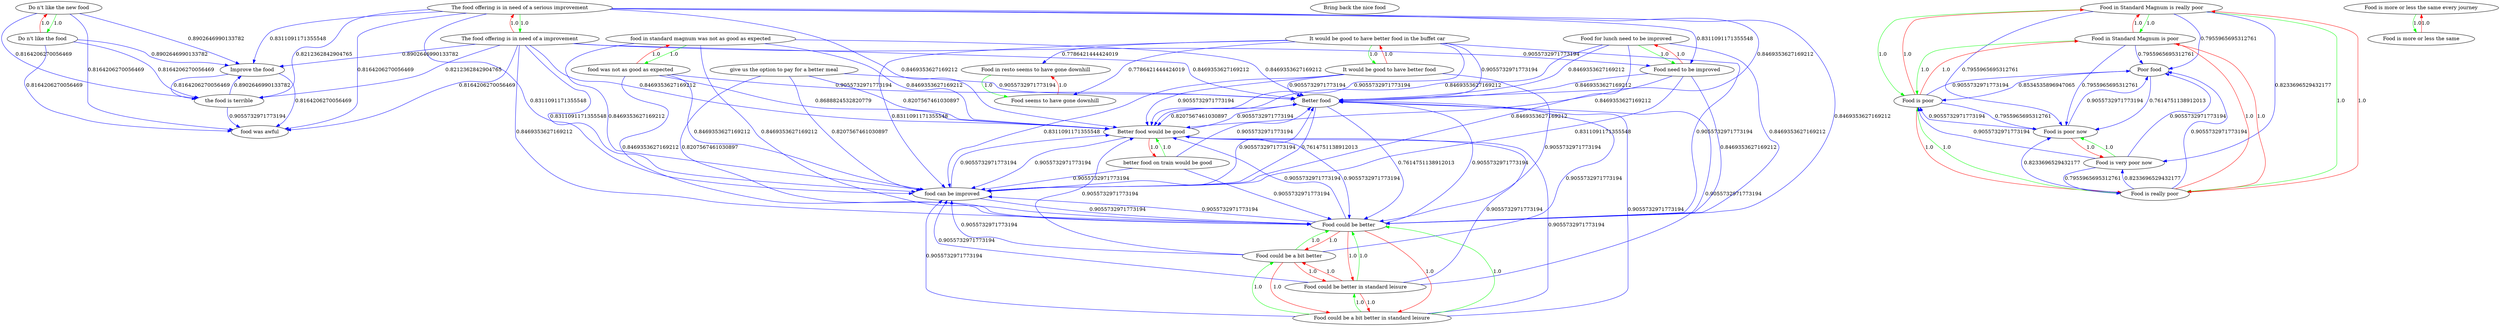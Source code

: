 digraph rawGraph {
"Better food";"Better food would be good";"Bring back the nice food";"Do n't like the new food";"Do n't like the food";"Food could be a bit better in standard leisure";"Food could be better in standard leisure";"Food could be better";"Food could be a bit better";"Food for lunch need to be improved";"Food need to be improved";"Food in Standard Magnum is really poor";"Food in Standard Magnum is poor";"Food is poor";"Food is really poor";"Food in resto seems to have gone downhill";"Food seems to have gone downhill";"Food is more or less the same every journey";"Food is more or less the same";"Food is very poor now";"Food is poor now";"Improve the food";"It would be good to have better food in the buffet car";"It would be good to have better food";"Poor food";"The food offering is in need of a serious improvement";"The food offering is in need of a improvement";"better food on train would be good";"food can be improved";"food in standard magnum was not as good as expected";"food was not as good as expected";"food was awful";"give us the option to pay for a better meal";"the food is terrible";"Better food would be good" -> "Better food" [label=0.9055732971773194] [color=blue]
"Better food" -> "Better food would be good" [label=0.8207567461030897] [color=blue]
"Do n't like the new food" -> "Do n't like the food" [label=1.0] [color=green]
"Do n't like the food" -> "Do n't like the new food" [label=1.0] [color=red]
"Food could be a bit better in standard leisure" -> "Food could be better in standard leisure" [label=1.0] [color=green]
"Food could be better in standard leisure" -> "Food could be better" [label=1.0] [color=green]
"Food could be a bit better in standard leisure" -> "Food could be a bit better" [label=1.0] [color=green]
"Food could be a bit better" -> "Food could be better" [label=1.0] [color=green]
"Food could be a bit better in standard leisure" -> "Food could be better" [label=1.0] [color=green]
"Food could be better in standard leisure" -> "Food could be a bit better in standard leisure" [label=1.0] [color=red]
"Food could be better in standard leisure" -> "Food could be a bit better" [label=1.0] [color=red]
"Food could be better" -> "Food could be a bit better in standard leisure" [label=1.0] [color=red]
"Food could be better" -> "Food could be better in standard leisure" [label=1.0] [color=red]
"Food could be better" -> "Food could be a bit better" [label=1.0] [color=red]
"Food could be a bit better" -> "Food could be a bit better in standard leisure" [label=1.0] [color=red]
"Food could be a bit better" -> "Food could be better in standard leisure" [label=1.0] [color=red]
"Food could be better" -> "Better food would be good" [label=0.9055732971773194] [color=blue]
"Better food would be good" -> "Food could be better" [label=0.9055732971773194] [color=blue]
"Food could be better" -> "Better food" [label=0.9055732971773194] [color=blue]
"Better food" -> "Food could be better" [label=0.7614751138912013] [color=blue]
"Food could be a bit better in standard leisure" -> "Better food would be good" [label=0.9055732971773194] [color=blue]
"Food could be a bit better in standard leisure" -> "Better food" [label=0.9055732971773194] [color=blue]
"Food could be better in standard leisure" -> "Better food would be good" [label=0.9055732971773194] [color=blue]
"Food could be better in standard leisure" -> "Better food" [label=0.9055732971773194] [color=blue]
"Food could be a bit better" -> "Better food would be good" [label=0.9055732971773194] [color=blue]
"Food could be a bit better" -> "Better food" [label=0.9055732971773194] [color=blue]
"Food for lunch need to be improved" -> "Food need to be improved" [label=1.0] [color=green]
"Food need to be improved" -> "Food for lunch need to be improved" [label=1.0] [color=red]
"Food need to be improved" -> "Food could be better" [label=0.8469353627169212] [color=blue]
"Food for lunch need to be improved" -> "Food could be better" [label=0.8469353627169212] [color=blue]
"Food in Standard Magnum is really poor" -> "Food in Standard Magnum is poor" [label=1.0] [color=green]
"Food in Standard Magnum is poor" -> "Food is poor" [label=1.0] [color=green]
"Food in Standard Magnum is really poor" -> "Food is really poor" [label=1.0] [color=green]
"Food is really poor" -> "Food is poor" [label=1.0] [color=green]
"Food in Standard Magnum is really poor" -> "Food is poor" [label=1.0] [color=green]
"Food in Standard Magnum is poor" -> "Food in Standard Magnum is really poor" [label=1.0] [color=red]
"Food in Standard Magnum is poor" -> "Food is really poor" [label=1.0] [color=red]
"Food is poor" -> "Food in Standard Magnum is really poor" [label=1.0] [color=red]
"Food is poor" -> "Food in Standard Magnum is poor" [label=1.0] [color=red]
"Food is poor" -> "Food is really poor" [label=1.0] [color=red]
"Food is really poor" -> "Food in Standard Magnum is really poor" [label=1.0] [color=red]
"Food is really poor" -> "Food in Standard Magnum is poor" [label=1.0] [color=red]
"Food in resto seems to have gone downhill" -> "Food seems to have gone downhill" [label=1.0] [color=green]
"Food seems to have gone downhill" -> "Food in resto seems to have gone downhill" [label=1.0] [color=red]
"Food is more or less the same every journey" -> "Food is more or less the same" [label=1.0] [color=green]
"Food is more or less the same" -> "Food is more or less the same every journey" [label=1.0] [color=red]
"Food is very poor now" -> "Food is poor now" [label=1.0] [color=green]
"Food is poor now" -> "Food is very poor now" [label=1.0] [color=red]
"Food is poor" -> "Food is poor now" [label=0.7955965695312761] [color=blue]
"Food is poor now" -> "Food is poor" [label=0.9055732971773194] [color=blue]
"Food is really poor" -> "Food is very poor now" [label=0.8233696529432177] [color=blue]
"Food is very poor now" -> "Food is really poor" [label=0.7955965695312761] [color=blue]
"Do n't like the food" -> "Improve the food" [label=0.8902646990133782] [color=blue]
"It would be good to have better food in the buffet car" -> "It would be good to have better food" [label=1.0] [color=green]
"It would be good to have better food" -> "It would be good to have better food in the buffet car" [label=1.0] [color=red]
"It would be good to have better food" -> "Food could be better" [label=0.9055732971773194] [color=blue]
"It would be good to have better food" -> "Better food would be good" [label=0.9055732971773194] [color=blue]
"It would be good to have better food" -> "Better food" [label=0.9055732971773194] [color=blue]
"It would be good to have better food in the buffet car" -> "Food in resto seems to have gone downhill" [label=0.7786421444424019] [color=blue]
"It would be good to have better food in the buffet car" -> "Food could be better" [label=0.9055732971773194] [color=blue]
"It would be good to have better food in the buffet car" -> "Better food would be good" [label=0.9055732971773194] [color=blue]
"Poor food" -> "Food is poor" [label=0.8534535896947065] [color=blue]
"Food is poor" -> "Poor food" [label=0.9055732971773194] [color=blue]
"Food is poor now" -> "Poor food" [label=0.9055732971773194] [color=blue]
"Poor food" -> "Food is poor now" [label=0.7614751138912013] [color=blue]
"The food offering is in need of a serious improvement" -> "The food offering is in need of a improvement" [label=1.0] [color=green]
"The food offering is in need of a improvement" -> "The food offering is in need of a serious improvement" [label=1.0] [color=red]
"The food offering is in need of a improvement" -> "Food could be better" [label=0.8469353627169212] [color=blue]
"The food offering is in need of a improvement" -> "Improve the food" [label=0.8902646990133782] [color=blue]
"The food offering is in need of a improvement" -> "Food need to be improved" [label=0.9055732971773194] [color=blue]
"better food on train would be good" -> "Better food would be good" [label=1.0] [color=green]
"Better food would be good" -> "better food on train would be good" [label=1.0] [color=red]
"better food on train would be good" -> "Food could be better" [label=0.9055732971773194] [color=blue]
"food can be improved" -> "Food could be better" [label=0.9055732971773194] [color=blue]
"Food could be better" -> "food can be improved" [label=0.9055732971773194] [color=blue]
"It would be good to have better food" -> "food can be improved" [label=0.8311091171355548] [color=blue]
"Food need to be improved" -> "food can be improved" [label=0.8311091171355548] [color=blue]
"The food offering is in need of a improvement" -> "food can be improved" [label=0.8311091171355548] [color=blue]
"It would be good to have better food in the buffet car" -> "food can be improved" [label=0.8311091171355548] [color=blue]
"food in standard magnum was not as good as expected" -> "food was not as good as expected" [label=1.0] [color=green]
"food was not as good as expected" -> "food in standard magnum was not as good as expected" [label=1.0] [color=red]
"food was not as good as expected" -> "Food could be better" [label=0.8469353627169212] [color=blue]
"food was not as good as expected" -> "Better food would be good" [label=0.8688824532820779] [color=blue]
"food was not as good as expected" -> "Better food" [label=0.9055732971773194] [color=blue]
"give us the option to pay for a better meal" -> "Better food would be good" [label=0.8207567461030897] [color=blue]
"give us the option to pay for a better meal" -> "Better food" [label=0.9055732971773194] [color=blue]
"the food is terrible" -> "Improve the food" [label=0.8902646990133782] [color=blue]
"Improve the food" -> "the food is terrible" [label=0.8164206270056469] [color=blue]
"Do n't like the food" -> "the food is terrible" [label=0.8164206270056469] [color=blue]
"the food is terrible" -> "food was awful" [label=0.9055732971773194] [color=blue]
"The food offering is in need of a improvement" -> "the food is terrible" [label=0.8212362842904765] [color=blue]
"Better food" -> "food can be improved" [label=0.7614751138912013] [color=blue]
"Better food would be good" -> "food can be improved" [label=0.9055732971773194] [color=blue]
"Do n't like the new food" -> "Improve the food" [label=0.8902646990133782] [color=blue]
"Do n't like the new food" -> "the food is terrible" [label=0.8164206270056469] [color=blue]
"Do n't like the food" -> "food was awful" [label=0.8164206270056469] [color=blue]
"Food could be a bit better in standard leisure" -> "food can be improved" [label=0.9055732971773194] [color=blue]
"Food could be better in standard leisure" -> "food can be improved" [label=0.9055732971773194] [color=blue]
"Food could be a bit better" -> "food can be improved" [label=0.9055732971773194] [color=blue]
"Food for lunch need to be improved" -> "food can be improved" [label=0.8469353627169212] [color=blue]
"Food for lunch need to be improved" -> "Better food would be good" [label=0.8469353627169212] [color=blue]
"Food for lunch need to be improved" -> "Better food" [label=0.8469353627169212] [color=blue]
"Food need to be improved" -> "Better food would be good" [label=0.8469353627169212] [color=blue]
"Food need to be improved" -> "Better food" [label=0.8469353627169212] [color=blue]
"Food in Standard Magnum is really poor" -> "Food is very poor now" [label=0.8233696529432177] [color=blue]
"Food in Standard Magnum is really poor" -> "Food is poor now" [label=0.7955965695312761] [color=blue]
"Food in Standard Magnum is really poor" -> "Poor food" [label=0.7955965695312761] [color=blue]
"Food in Standard Magnum is poor" -> "Food is poor now" [label=0.7955965695312761] [color=blue]
"Food in Standard Magnum is poor" -> "Poor food" [label=0.7955965695312761] [color=blue]
"Food is really poor" -> "Food is poor now" [label=0.8233696529432177] [color=blue]
"Food is really poor" -> "Poor food" [label=0.9055732971773194] [color=blue]
"Food is very poor now" -> "Poor food" [label=0.9055732971773194] [color=blue]
"Food is very poor now" -> "Food is poor" [label=0.9055732971773194] [color=blue]
"Improve the food" -> "food was awful" [label=0.8164206270056469] [color=blue]
"It would be good to have better food in the buffet car" -> "Better food" [label=0.9055732971773194] [color=blue]
"It would be good to have better food in the buffet car" -> "Food seems to have gone downhill" [label=0.7786421444424019] [color=blue]
"The food offering is in need of a serious improvement" -> "Food could be better" [label=0.8469353627169212] [color=blue]
"The food offering is in need of a serious improvement" -> "food can be improved" [label=0.8311091171355548] [color=blue]
"The food offering is in need of a serious improvement" -> "Food need to be improved" [label=0.8311091171355548] [color=blue]
"The food offering is in need of a serious improvement" -> "Improve the food" [label=0.8311091171355548] [color=blue]
"The food offering is in need of a serious improvement" -> "the food is terrible" [label=0.8212362842904765] [color=blue]
"The food offering is in need of a improvement" -> "Better food would be good" [label=0.8469353627169212] [color=blue]
"The food offering is in need of a improvement" -> "Better food" [label=0.8469353627169212] [color=blue]
"The food offering is in need of a improvement" -> "food was awful" [label=0.8164206270056469] [color=blue]
"better food on train would be good" -> "food can be improved" [label=0.9055732971773194] [color=blue]
"better food on train would be good" -> "Better food" [label=0.9055732971773194] [color=blue]
"food can be improved" -> "Better food would be good" [label=0.9055732971773194] [color=blue]
"food can be improved" -> "Better food" [label=0.9055732971773194] [color=blue]
"food in standard magnum was not as good as expected" -> "Food could be better" [label=0.8469353627169212] [color=blue]
"food in standard magnum was not as good as expected" -> "Better food would be good" [label=0.8469353627169212] [color=blue]
"food in standard magnum was not as good as expected" -> "Better food" [label=0.8469353627169212] [color=blue]
"food was not as good as expected" -> "food can be improved" [label=0.8469353627169212] [color=blue]
"give us the option to pay for a better meal" -> "Food could be better" [label=0.8207567461030897] [color=blue]
"give us the option to pay for a better meal" -> "food can be improved" [label=0.8207567461030897] [color=blue]
"Do n't like the new food" -> "food was awful" [label=0.8164206270056469] [color=blue]
"The food offering is in need of a serious improvement" -> "Better food would be good" [label=0.8469353627169212] [color=blue]
"The food offering is in need of a serious improvement" -> "Better food" [label=0.8469353627169212] [color=blue]
"The food offering is in need of a serious improvement" -> "food was awful" [label=0.8164206270056469] [color=blue]
"food in standard magnum was not as good as expected" -> "food can be improved" [label=0.8469353627169212] [color=blue]
}